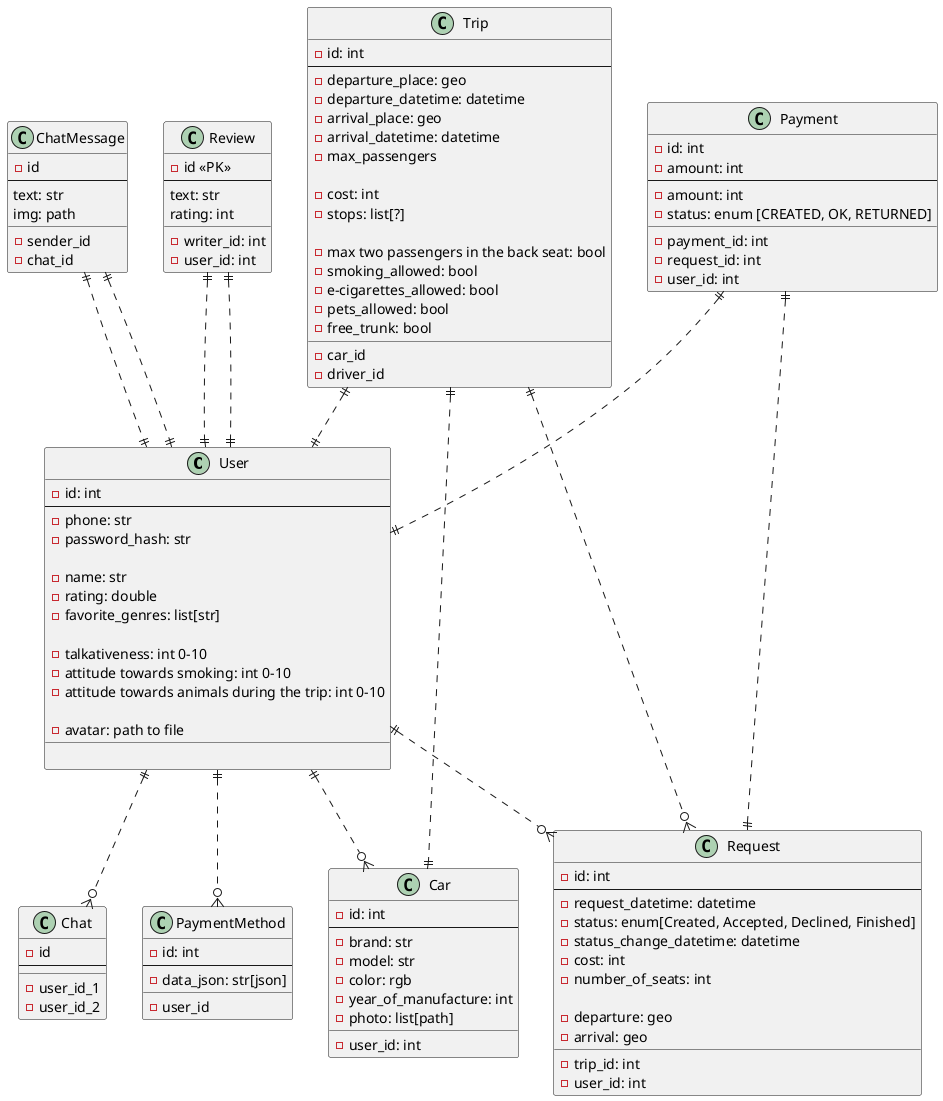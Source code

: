 @startuml
class User {
  - id: int
  --
  - phone: str
  - password_hash: str

  - name: str
  - rating: double
  - favorite_genres: list[str]

  - talkativeness: int 0-10
  - attitude towards smoking: int 0-10
  - attitude towards animals during the trip: int 0-10

  - avatar: path to file
  __

}

class Trip {
  - id: int
  --
  - departure_place: geo
  - departure_datetime: datetime
  - arrival_place: geo
  - arrival_datetime: datetime
  - max_passengers

  - cost: int
  - stops: list[?]

  - max two passengers in the back seat: bool
  - smoking_allowed: bool
  - e-cigarettes_allowed: bool
  - pets_allowed: bool
  - free_trunk: bool
  __
  - car_id
  - driver_id
}

class Car {
  - id: int
  --
  - brand: str
  - model: str
  - color: rgb
  - year_of_manufacture: int
  - photo: list[path]
  __
  - user_id: int
}

class Request {
  - id: int
  --
  - request_datetime: datetime
  - status: enum[Created, Accepted, Declined, Finished]
  - status_change_datetime: datetime
  - cost: int
  - number_of_seats: int

  - departure: geo
  - arrival: geo
  __
  - trip_id: int
  - user_id: int
}

User ||..o{ Car
Trip ||..|| Car
Trip ||..|| User
Trip ||..o{ Request
User ||..o{ Request


class Chat {
  - id
  --
  __
 - user_id_1
 - user_id_2
}

class ChatMessage {
  - id
  --
  text: str
  img: path
  __
  - sender_id
  - chat_id
}

User ||..o{ Chat
ChatMessage ||..|| User
ChatMessage ||..|| User

class Review {
 - id <<PK>>
 --
 text: str
 rating: int
 __
 - writer_id: int
 - user_id: int
}

Review ||..|| User
Review ||..|| User

class Payment {
  - id: int
  - amount: int
  --
  - amount: int
  - status: enum [CREATED, OK, RETURNED]
  __
  - payment_id: int
  - request_id: int
  - user_id: int
}

Payment ||..|| User
Payment ||..|| Request


class PaymentMethod {
  - id: int
  --
  - data_json: str[json]
  __
  - user_id
}

User ||..o{ PaymentMethod

@enduml